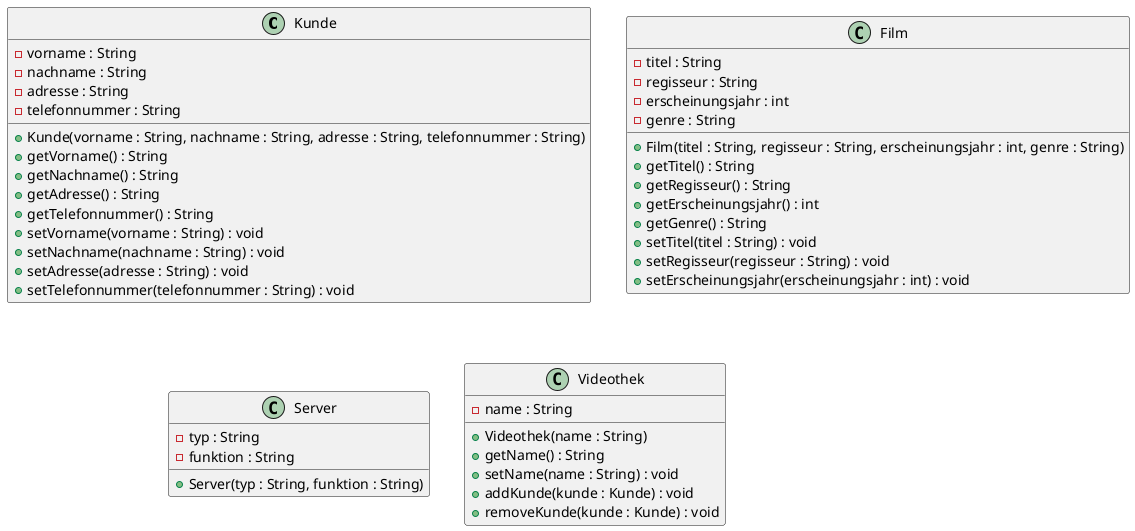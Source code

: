 @startuml
 
class Kunde {
    - vorname : String
    - nachname : String
    - adresse : String
    - telefonnummer : String
 
    + Kunde(vorname : String, nachname : String, adresse : String, telefonnummer : String)
    + getVorname() : String
    + getNachname() : String
    + getAdresse() : String
    + getTelefonnummer() : String
    + setVorname(vorname : String) : void
    + setNachname(nachname : String) : void
    + setAdresse(adresse : String) : void
    + setTelefonnummer(telefonnummer : String) : void
}
 
class Film {
    - titel : String
    - regisseur : String
    - erscheinungsjahr : int
    - genre : String
 
    + Film(titel : String, regisseur : String, erscheinungsjahr : int, genre : String)
    + getTitel() : String
    + getRegisseur() : String
    + getErscheinungsjahr() : int
    + getGenre() : String
    + setTitel(titel : String) : void
    + setRegisseur(regisseur : String) : void
    + setErscheinungsjahr(erscheinungsjahr : int) : void
 
 
}
 
class Server {
    - typ : String
    - funktion : String
 
    + Server(typ : String, funktion : String)
}
 
class Videothek {
    - name : String
 
    + Videothek(name : String)
    + getName() : String
    + setName(name : String) : void
    + addKunde(kunde : Kunde) : void
    + removeKunde(kunde : Kunde) : void
}
@enduml